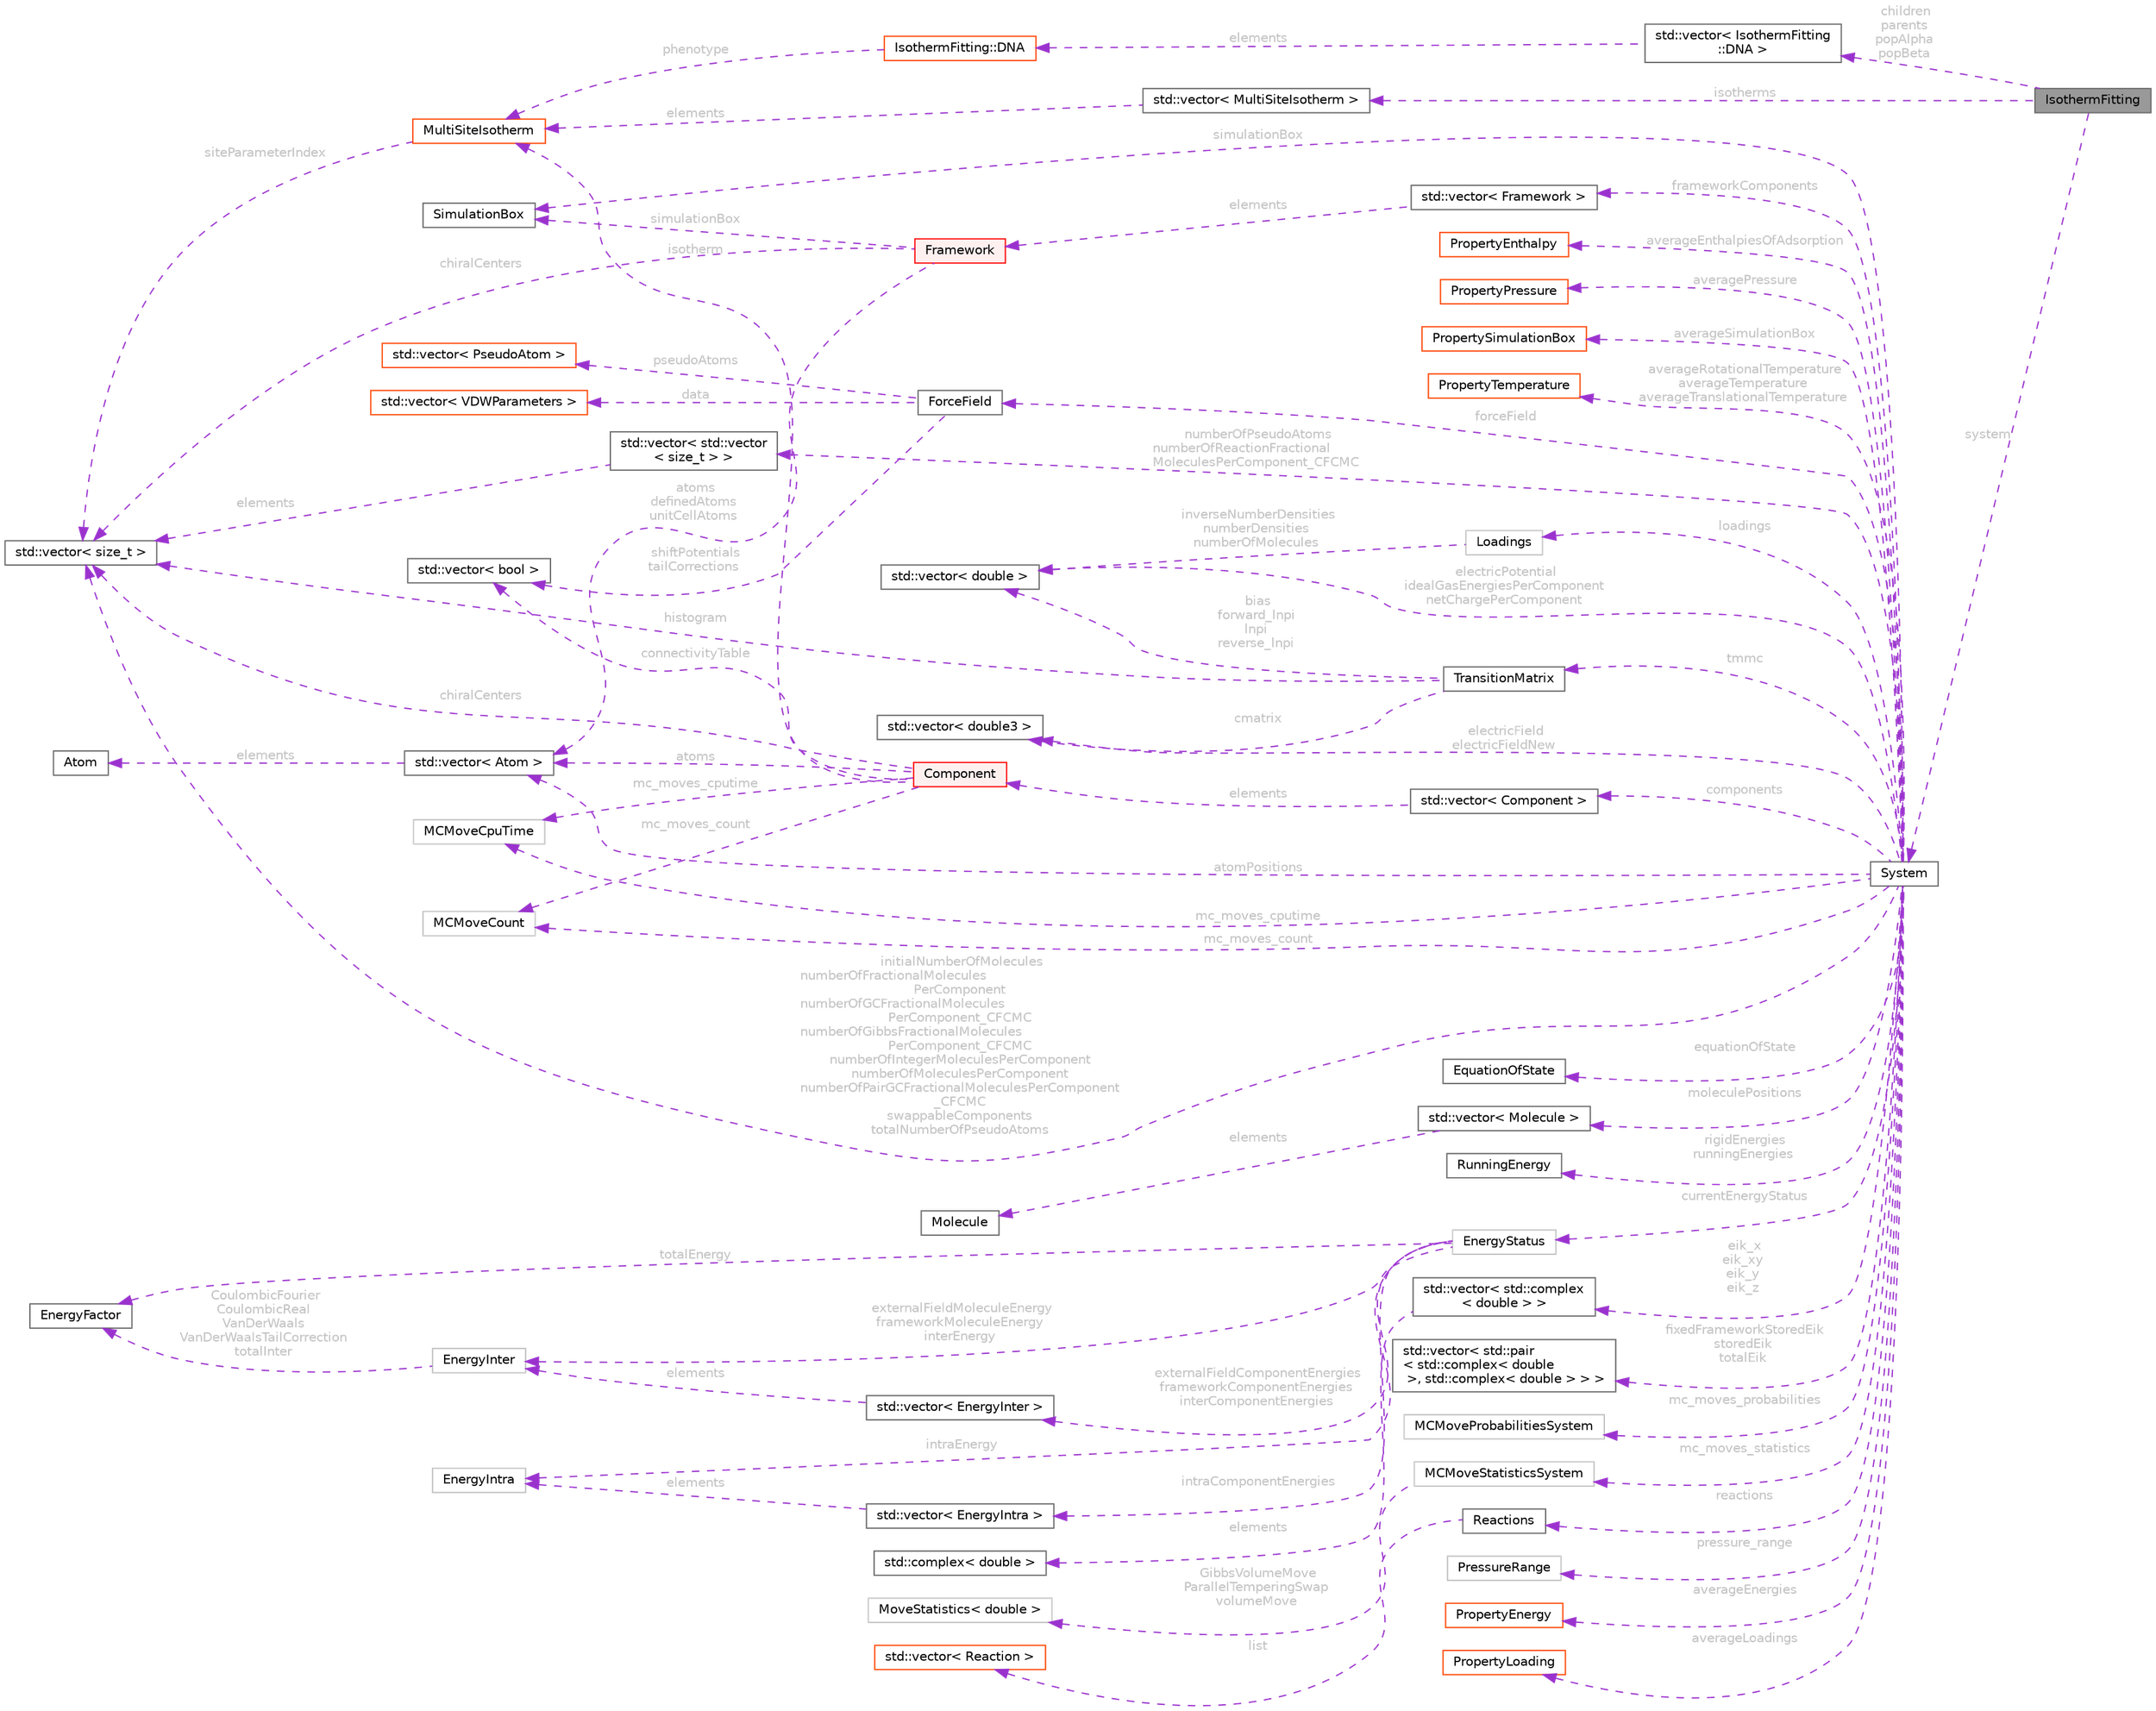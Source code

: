 digraph "IsothermFitting"
{
 // LATEX_PDF_SIZE
  bgcolor="transparent";
  edge [fontname=Helvetica,fontsize=10,labelfontname=Helvetica,labelfontsize=10];
  node [fontname=Helvetica,fontsize=10,shape=box,height=0.2,width=0.4];
  rankdir="LR";
  Node1 [id="Node000001",label="IsothermFitting",height=0.2,width=0.4,color="gray40", fillcolor="grey60", style="filled", fontcolor="black",tooltip=" "];
  Node2 -> Node1 [id="edge1_Node000001_Node000002",dir="back",color="darkorchid3",style="dashed",tooltip=" ",label=" system",fontcolor="grey" ];
  Node2 [id="Node000002",label="System",height=0.2,width=0.4,color="gray40", fillcolor="white", style="filled",URL="$structSystem.html",tooltip="Represents the central system for simulations."];
  Node3 -> Node2 [id="edge2_Node000002_Node000003",dir="back",color="darkorchid3",style="dashed",tooltip=" ",label=" frameworkComponents",fontcolor="grey" ];
  Node3 [id="Node000003",label="std::vector\< Framework \>",height=0.2,width=0.4,color="gray40", fillcolor="white", style="filled",tooltip=" "];
  Node4 -> Node3 [id="edge3_Node000003_Node000004",dir="back",color="darkorchid3",style="dashed",tooltip=" ",label=" elements",fontcolor="grey" ];
  Node4 [id="Node000004",label="Framework",height=0.2,width=0.4,color="red", fillcolor="#FFF0F0", style="filled",URL="$structFramework.html",tooltip="Represents a framework in the simulation system."];
  Node5 -> Node4 [id="edge4_Node000004_Node000005",dir="back",color="darkorchid3",style="dashed",tooltip=" ",label=" simulationBox",fontcolor="grey" ];
  Node5 [id="Node000005",label="SimulationBox",height=0.2,width=0.4,color="gray40", fillcolor="white", style="filled",URL="$structSimulationBox.html",tooltip="Represents a simulation box used in simulations."];
  Node8 -> Node4 [id="edge5_Node000004_Node000008",dir="back",color="darkorchid3",style="dashed",tooltip=" ",label=" atoms\ndefinedAtoms\nunitCellAtoms",fontcolor="grey" ];
  Node8 [id="Node000008",label="std::vector\< Atom \>",height=0.2,width=0.4,color="gray40", fillcolor="white", style="filled",tooltip=" "];
  Node9 -> Node8 [id="edge6_Node000008_Node000009",dir="back",color="darkorchid3",style="dashed",tooltip=" ",label=" elements",fontcolor="grey" ];
  Node9 [id="Node000009",label="Atom",height=0.2,width=0.4,color="gray40", fillcolor="white", style="filled",URL="$structAtom.html",tooltip="Represents an atom in the simulation system."];
  Node10 -> Node4 [id="edge7_Node000004_Node000010",dir="back",color="darkorchid3",style="dashed",tooltip=" ",label=" chiralCenters",fontcolor="grey" ];
  Node10 [id="Node000010",label="std::vector\< size_t \>",height=0.2,width=0.4,color="gray40", fillcolor="white", style="filled",tooltip=" "];
  Node18 -> Node2 [id="edge8_Node000002_Node000018",dir="back",color="darkorchid3",style="dashed",tooltip=" ",label=" components",fontcolor="grey" ];
  Node18 [id="Node000018",label="std::vector\< Component \>",height=0.2,width=0.4,color="gray40", fillcolor="white", style="filled",tooltip=" "];
  Node19 -> Node18 [id="edge9_Node000018_Node000019",dir="back",color="darkorchid3",style="dashed",tooltip=" ",label=" elements",fontcolor="grey" ];
  Node19 [id="Node000019",label="Component",height=0.2,width=0.4,color="red", fillcolor="#FFF0F0", style="filled",URL="$structComponent.html",tooltip="Represents a component within the simulation system."];
  Node8 -> Node19 [id="edge10_Node000019_Node000008",dir="back",color="darkorchid3",style="dashed",tooltip=" ",label=" atoms",fontcolor="grey" ];
  Node10 -> Node19 [id="edge11_Node000019_Node000010",dir="back",color="darkorchid3",style="dashed",tooltip=" ",label=" chiralCenters",fontcolor="grey" ];
  Node28 -> Node19 [id="edge12_Node000019_Node000028",dir="back",color="darkorchid3",style="dashed",tooltip=" ",label=" connectivityTable",fontcolor="grey" ];
  Node28 [id="Node000028",label="std::vector\< bool \>",height=0.2,width=0.4,color="gray40", fillcolor="white", style="filled",tooltip=" "];
  Node33 -> Node19 [id="edge13_Node000019_Node000033",dir="back",color="darkorchid3",style="dashed",tooltip=" ",label=" mc_moves_cputime",fontcolor="grey" ];
  Node33 [id="Node000033",label="MCMoveCpuTime",height=0.2,width=0.4,color="grey75", fillcolor="white", style="filled",URL="$structMCMoveCpuTime.html",tooltip=" "];
  Node34 -> Node19 [id="edge14_Node000019_Node000034",dir="back",color="darkorchid3",style="dashed",tooltip=" ",label=" mc_moves_count",fontcolor="grey" ];
  Node34 [id="Node000034",label="MCMoveCount",height=0.2,width=0.4,color="grey75", fillcolor="white", style="filled",URL="$structMCMoveCount.html",tooltip=" "];
  Node36 -> Node19 [id="edge15_Node000019_Node000036",dir="back",color="darkorchid3",style="dashed",tooltip=" ",label=" isotherm",fontcolor="grey" ];
  Node36 [id="Node000036",label="MultiSiteIsotherm",height=0.2,width=0.4,color="orangered", fillcolor="white", style="filled",URL="$structMultiSiteIsotherm.html",tooltip=" "];
  Node10 -> Node36 [id="edge16_Node000036_Node000010",dir="back",color="darkorchid3",style="dashed",tooltip=" ",label=" siteParameterIndex",fontcolor="grey" ];
  Node39 -> Node2 [id="edge17_Node000002_Node000039",dir="back",color="darkorchid3",style="dashed",tooltip=" ",label=" equationOfState",fontcolor="grey" ];
  Node39 [id="Node000039",label="EquationOfState",height=0.2,width=0.4,color="gray40", fillcolor="white", style="filled",URL="$structEquationOfState.html",tooltip="Represents the equation of state for fluid mixtures in the simulation."];
  Node40 -> Node2 [id="edge18_Node000002_Node000040",dir="back",color="darkorchid3",style="dashed",tooltip=" ",label=" loadings",fontcolor="grey" ];
  Node40 [id="Node000040",label="Loadings",height=0.2,width=0.4,color="grey75", fillcolor="white", style="filled",URL="$structLoadings.html",tooltip=" "];
  Node23 -> Node40 [id="edge19_Node000040_Node000023",dir="back",color="darkorchid3",style="dashed",tooltip=" ",label=" inverseNumberDensities\nnumberDensities\nnumberOfMolecules",fontcolor="grey" ];
  Node23 [id="Node000023",label="std::vector\< double \>",height=0.2,width=0.4,color="gray40", fillcolor="white", style="filled",tooltip=" "];
  Node10 -> Node2 [id="edge20_Node000002_Node000010",dir="back",color="darkorchid3",style="dashed",tooltip=" ",label=" initialNumberOfMolecules\nnumberOfFractionalMolecules\lPerComponent\nnumberOfGCFractionalMolecules\lPerComponent_CFCMC\nnumberOfGibbsFractionalMolecules\lPerComponent_CFCMC\nnumberOfIntegerMoleculesPerComponent\nnumberOfMoleculesPerComponent\nnumberOfPairGCFractionalMoleculesPerComponent\l_CFCMC\nswappableComponents\ntotalNumberOfPseudoAtoms",fontcolor="grey" ];
  Node41 -> Node2 [id="edge21_Node000002_Node000041",dir="back",color="darkorchid3",style="dashed",tooltip=" ",label=" numberOfPseudoAtoms\nnumberOfReactionFractional\lMoleculesPerComponent_CFCMC",fontcolor="grey" ];
  Node41 [id="Node000041",label="std::vector\< std::vector\l\< size_t \> \>",height=0.2,width=0.4,color="gray40", fillcolor="white", style="filled",tooltip=" "];
  Node10 -> Node41 [id="edge22_Node000041_Node000010",dir="back",color="darkorchid3",style="dashed",tooltip=" ",label=" elements",fontcolor="grey" ];
  Node23 -> Node2 [id="edge23_Node000002_Node000023",dir="back",color="darkorchid3",style="dashed",tooltip=" ",label=" electricPotential\nidealGasEnergiesPerComponent\nnetChargePerComponent",fontcolor="grey" ];
  Node42 -> Node2 [id="edge24_Node000002_Node000042",dir="back",color="darkorchid3",style="dashed",tooltip=" ",label=" forceField",fontcolor="grey" ];
  Node42 [id="Node000042",label="ForceField",height=0.2,width=0.4,color="gray40", fillcolor="white", style="filled",URL="$structForceField.html",tooltip="Represents the force field used in simulations."];
  Node43 -> Node42 [id="edge25_Node000042_Node000043",dir="back",color="darkorchid3",style="dashed",tooltip=" ",label=" data",fontcolor="grey" ];
  Node43 [id="Node000043",label="std::vector\< VDWParameters \>",height=0.2,width=0.4,color="orangered", fillcolor="white", style="filled",tooltip=" "];
  Node28 -> Node42 [id="edge26_Node000042_Node000028",dir="back",color="darkorchid3",style="dashed",tooltip=" ",label=" shiftPotentials\ntailCorrections",fontcolor="grey" ];
  Node45 -> Node42 [id="edge27_Node000042_Node000045",dir="back",color="darkorchid3",style="dashed",tooltip=" ",label=" pseudoAtoms",fontcolor="grey" ];
  Node45 [id="Node000045",label="std::vector\< PseudoAtom \>",height=0.2,width=0.4,color="orangered", fillcolor="white", style="filled",tooltip=" "];
  Node5 -> Node2 [id="edge28_Node000002_Node000005",dir="back",color="darkorchid3",style="dashed",tooltip=" ",label=" simulationBox",fontcolor="grey" ];
  Node8 -> Node2 [id="edge29_Node000002_Node000008",dir="back",color="darkorchid3",style="dashed",tooltip=" ",label=" atomPositions",fontcolor="grey" ];
  Node47 -> Node2 [id="edge30_Node000002_Node000047",dir="back",color="darkorchid3",style="dashed",tooltip=" ",label=" moleculePositions",fontcolor="grey" ];
  Node47 [id="Node000047",label="std::vector\< Molecule \>",height=0.2,width=0.4,color="gray40", fillcolor="white", style="filled",tooltip=" "];
  Node48 -> Node47 [id="edge31_Node000047_Node000048",dir="back",color="darkorchid3",style="dashed",tooltip=" ",label=" elements",fontcolor="grey" ];
  Node48 [id="Node000048",label="Molecule",height=0.2,width=0.4,color="gray40", fillcolor="white", style="filled",URL="$structMolecule.html",tooltip="Represents a molecule in the simulation system."];
  Node49 -> Node2 [id="edge32_Node000002_Node000049",dir="back",color="darkorchid3",style="dashed",tooltip=" ",label=" electricField\nelectricFieldNew",fontcolor="grey" ];
  Node49 [id="Node000049",label="std::vector\< double3 \>",height=0.2,width=0.4,color="gray40", fillcolor="white", style="filled",tooltip=" "];
  Node50 -> Node2 [id="edge33_Node000002_Node000050",dir="back",color="darkorchid3",style="dashed",tooltip=" ",label=" rigidEnergies\nrunningEnergies",fontcolor="grey" ];
  Node50 [id="Node000050",label="RunningEnergy",height=0.2,width=0.4,color="gray40", fillcolor="white", style="filled",URL="$structRunningEnergy.html",tooltip="Accumulates energy components during simulation."];
  Node51 -> Node2 [id="edge34_Node000002_Node000051",dir="back",color="darkorchid3",style="dashed",tooltip=" ",label=" currentEnergyStatus",fontcolor="grey" ];
  Node51 [id="Node000051",label="EnergyStatus",height=0.2,width=0.4,color="grey75", fillcolor="white", style="filled",URL="$structEnergyStatus.html",tooltip=" "];
  Node52 -> Node51 [id="edge35_Node000051_Node000052",dir="back",color="darkorchid3",style="dashed",tooltip=" ",label=" totalEnergy",fontcolor="grey" ];
  Node52 [id="Node000052",label="EnergyFactor",height=0.2,width=0.4,color="gray40", fillcolor="white", style="filled",URL="$structEnergyFactor.html",tooltip="Represents an energy factor with energy and its derivative with respect to lambda."];
  Node53 -> Node51 [id="edge36_Node000051_Node000053",dir="back",color="darkorchid3",style="dashed",tooltip=" ",label=" intraEnergy",fontcolor="grey" ];
  Node53 [id="Node000053",label="EnergyIntra",height=0.2,width=0.4,color="grey75", fillcolor="white", style="filled",URL="$structEnergyIntra.html",tooltip=" "];
  Node54 -> Node51 [id="edge37_Node000051_Node000054",dir="back",color="darkorchid3",style="dashed",tooltip=" ",label=" externalFieldMoleculeEnergy\nframeworkMoleculeEnergy\ninterEnergy",fontcolor="grey" ];
  Node54 [id="Node000054",label="EnergyInter",height=0.2,width=0.4,color="grey75", fillcolor="white", style="filled",URL="$structEnergyInter.html",tooltip=" "];
  Node52 -> Node54 [id="edge38_Node000054_Node000052",dir="back",color="darkorchid3",style="dashed",tooltip=" ",label=" CoulombicFourier\nCoulombicReal\nVanDerWaals\nVanDerWaalsTailCorrection\ntotalInter",fontcolor="grey" ];
  Node55 -> Node51 [id="edge39_Node000051_Node000055",dir="back",color="darkorchid3",style="dashed",tooltip=" ",label=" intraComponentEnergies",fontcolor="grey" ];
  Node55 [id="Node000055",label="std::vector\< EnergyIntra \>",height=0.2,width=0.4,color="gray40", fillcolor="white", style="filled",tooltip=" "];
  Node53 -> Node55 [id="edge40_Node000055_Node000053",dir="back",color="darkorchid3",style="dashed",tooltip=" ",label=" elements",fontcolor="grey" ];
  Node56 -> Node51 [id="edge41_Node000051_Node000056",dir="back",color="darkorchid3",style="dashed",tooltip=" ",label=" externalFieldComponentEnergies\nframeworkComponentEnergies\ninterComponentEnergies",fontcolor="grey" ];
  Node56 [id="Node000056",label="std::vector\< EnergyInter \>",height=0.2,width=0.4,color="gray40", fillcolor="white", style="filled",tooltip=" "];
  Node54 -> Node56 [id="edge42_Node000056_Node000054",dir="back",color="darkorchid3",style="dashed",tooltip=" ",label=" elements",fontcolor="grey" ];
  Node57 -> Node2 [id="edge43_Node000002_Node000057",dir="back",color="darkorchid3",style="dashed",tooltip=" ",label=" eik_x\neik_xy\neik_y\neik_z",fontcolor="grey" ];
  Node57 [id="Node000057",label="std::vector\< std::complex\l\< double \> \>",height=0.2,width=0.4,color="gray40", fillcolor="white", style="filled",tooltip=" "];
  Node58 -> Node57 [id="edge44_Node000057_Node000058",dir="back",color="darkorchid3",style="dashed",tooltip=" ",label=" elements",fontcolor="grey" ];
  Node58 [id="Node000058",label="std::complex\< double \>",height=0.2,width=0.4,color="gray40", fillcolor="white", style="filled",tooltip=" "];
  Node59 -> Node2 [id="edge45_Node000002_Node000059",dir="back",color="darkorchid3",style="dashed",tooltip=" ",label=" fixedFrameworkStoredEik\nstoredEik\ntotalEik",fontcolor="grey" ];
  Node59 [id="Node000059",label="std::vector\< std::pair\l\< std::complex\< double\l \>, std::complex\< double \> \> \>",height=0.2,width=0.4,color="gray40", fillcolor="white", style="filled",tooltip=" "];
  Node60 -> Node2 [id="edge46_Node000002_Node000060",dir="back",color="darkorchid3",style="dashed",tooltip=" ",label=" mc_moves_probabilities",fontcolor="grey" ];
  Node60 [id="Node000060",label="MCMoveProbabilitiesSystem",height=0.2,width=0.4,color="grey75", fillcolor="white", style="filled",URL="$structMCMoveProbabilitiesSystem.html",tooltip=" "];
  Node61 -> Node2 [id="edge47_Node000002_Node000061",dir="back",color="darkorchid3",style="dashed",tooltip=" ",label=" mc_moves_statistics",fontcolor="grey" ];
  Node61 [id="Node000061",label="MCMoveStatisticsSystem",height=0.2,width=0.4,color="grey75", fillcolor="white", style="filled",URL="$structMCMoveStatisticsSystem.html",tooltip=" "];
  Node32 -> Node61 [id="edge48_Node000061_Node000032",dir="back",color="darkorchid3",style="dashed",tooltip=" ",label=" GibbsVolumeMove\nParallelTemperingSwap\nvolumeMove",fontcolor="grey" ];
  Node32 [id="Node000032",label="MoveStatistics\< double \>",height=0.2,width=0.4,color="grey75", fillcolor="white", style="filled",URL="$structMoveStatistics.html",tooltip=" "];
  Node33 -> Node2 [id="edge49_Node000002_Node000033",dir="back",color="darkorchid3",style="dashed",tooltip=" ",label=" mc_moves_cputime",fontcolor="grey" ];
  Node34 -> Node2 [id="edge50_Node000002_Node000034",dir="back",color="darkorchid3",style="dashed",tooltip=" ",label=" mc_moves_count",fontcolor="grey" ];
  Node62 -> Node2 [id="edge51_Node000002_Node000062",dir="back",color="darkorchid3",style="dashed",tooltip=" ",label=" reactions",fontcolor="grey" ];
  Node62 [id="Node000062",label="Reactions",height=0.2,width=0.4,color="gray40", fillcolor="white", style="filled",URL="$structReactions.html",tooltip="Manages a collection of reactions within the simulation system."];
  Node63 -> Node62 [id="edge52_Node000062_Node000063",dir="back",color="darkorchid3",style="dashed",tooltip=" ",label=" list",fontcolor="grey" ];
  Node63 [id="Node000063",label="std::vector\< Reaction \>",height=0.2,width=0.4,color="orangered", fillcolor="white", style="filled",tooltip=" "];
  Node65 -> Node2 [id="edge53_Node000002_Node000065",dir="back",color="darkorchid3",style="dashed",tooltip=" ",label=" tmmc",fontcolor="grey" ];
  Node65 [id="Node000065",label="TransitionMatrix",height=0.2,width=0.4,color="gray40", fillcolor="white", style="filled",URL="$structTransitionMatrix.html",tooltip="Represents the transition matrix for TMMC simulations."];
  Node49 -> Node65 [id="edge54_Node000065_Node000049",dir="back",color="darkorchid3",style="dashed",tooltip=" ",label=" cmatrix",fontcolor="grey" ];
  Node23 -> Node65 [id="edge55_Node000065_Node000023",dir="back",color="darkorchid3",style="dashed",tooltip=" ",label=" bias\nforward_lnpi\nlnpi\nreverse_lnpi",fontcolor="grey" ];
  Node10 -> Node65 [id="edge56_Node000065_Node000010",dir="back",color="darkorchid3",style="dashed",tooltip=" ",label=" histogram",fontcolor="grey" ];
  Node66 -> Node2 [id="edge57_Node000002_Node000066",dir="back",color="darkorchid3",style="dashed",tooltip=" ",label=" pressure_range",fontcolor="grey" ];
  Node66 [id="Node000066",label="PressureRange",height=0.2,width=0.4,color="grey75", fillcolor="white", style="filled",URL="$structPressureRange.html",tooltip=" "];
  Node67 -> Node2 [id="edge58_Node000002_Node000067",dir="back",color="darkorchid3",style="dashed",tooltip=" ",label=" averageEnergies",fontcolor="grey" ];
  Node67 [id="Node000067",label="PropertyEnergy",height=0.2,width=0.4,color="orangered", fillcolor="white", style="filled",URL="$structPropertyEnergy.html",tooltip=" "];
  Node69 -> Node2 [id="edge59_Node000002_Node000069",dir="back",color="darkorchid3",style="dashed",tooltip=" ",label=" averageLoadings",fontcolor="grey" ];
  Node69 [id="Node000069",label="PropertyLoading",height=0.2,width=0.4,color="orangered", fillcolor="white", style="filled",URL="$structPropertyLoading.html",tooltip=" "];
  Node71 -> Node2 [id="edge60_Node000002_Node000071",dir="back",color="darkorchid3",style="dashed",tooltip=" ",label=" averageEnthalpiesOfAdsorption",fontcolor="grey" ];
  Node71 [id="Node000071",label="PropertyEnthalpy",height=0.2,width=0.4,color="orangered", fillcolor="white", style="filled",URL="$structPropertyEnthalpy.html",tooltip=" "];
  Node73 -> Node2 [id="edge61_Node000002_Node000073",dir="back",color="darkorchid3",style="dashed",tooltip=" ",label=" averageRotationalTemperature\naverageTemperature\naverageTranslationalTemperature",fontcolor="grey" ];
  Node73 [id="Node000073",label="PropertyTemperature",height=0.2,width=0.4,color="orangered", fillcolor="white", style="filled",URL="$structPropertyTemperature.html",tooltip=" "];
  Node74 -> Node2 [id="edge62_Node000002_Node000074",dir="back",color="darkorchid3",style="dashed",tooltip=" ",label=" averagePressure",fontcolor="grey" ];
  Node74 [id="Node000074",label="PropertyPressure",height=0.2,width=0.4,color="orangered", fillcolor="white", style="filled",URL="$structPropertyPressure.html",tooltip=" "];
  Node76 -> Node2 [id="edge63_Node000002_Node000076",dir="back",color="darkorchid3",style="dashed",tooltip=" ",label=" averageSimulationBox",fontcolor="grey" ];
  Node76 [id="Node000076",label="PropertySimulationBox",height=0.2,width=0.4,color="orangered", fillcolor="white", style="filled",URL="$structPropertySimulationBox.html",tooltip=" "];
  Node78 -> Node1 [id="edge64_Node000001_Node000078",dir="back",color="darkorchid3",style="dashed",tooltip=" ",label=" isotherms",fontcolor="grey" ];
  Node78 [id="Node000078",label="std::vector\< MultiSiteIsotherm \>",height=0.2,width=0.4,color="gray40", fillcolor="white", style="filled",tooltip=" "];
  Node36 -> Node78 [id="edge65_Node000078_Node000036",dir="back",color="darkorchid3",style="dashed",tooltip=" ",label=" elements",fontcolor="grey" ];
  Node79 -> Node1 [id="edge66_Node000001_Node000079",dir="back",color="darkorchid3",style="dashed",tooltip=" ",label=" children\nparents\npopAlpha\npopBeta",fontcolor="grey" ];
  Node79 [id="Node000079",label="std::vector\< IsothermFitting\l::DNA \>",height=0.2,width=0.4,color="gray40", fillcolor="white", style="filled",tooltip=" "];
  Node80 -> Node79 [id="edge67_Node000079_Node000080",dir="back",color="darkorchid3",style="dashed",tooltip=" ",label=" elements",fontcolor="grey" ];
  Node80 [id="Node000080",label="IsothermFitting::DNA",height=0.2,width=0.4,color="orangered", fillcolor="white", style="filled",URL="$structIsothermFitting_1_1DNA.html",tooltip=" "];
  Node36 -> Node80 [id="edge68_Node000080_Node000036",dir="back",color="darkorchid3",style="dashed",tooltip=" ",label=" phenotype",fontcolor="grey" ];
}
